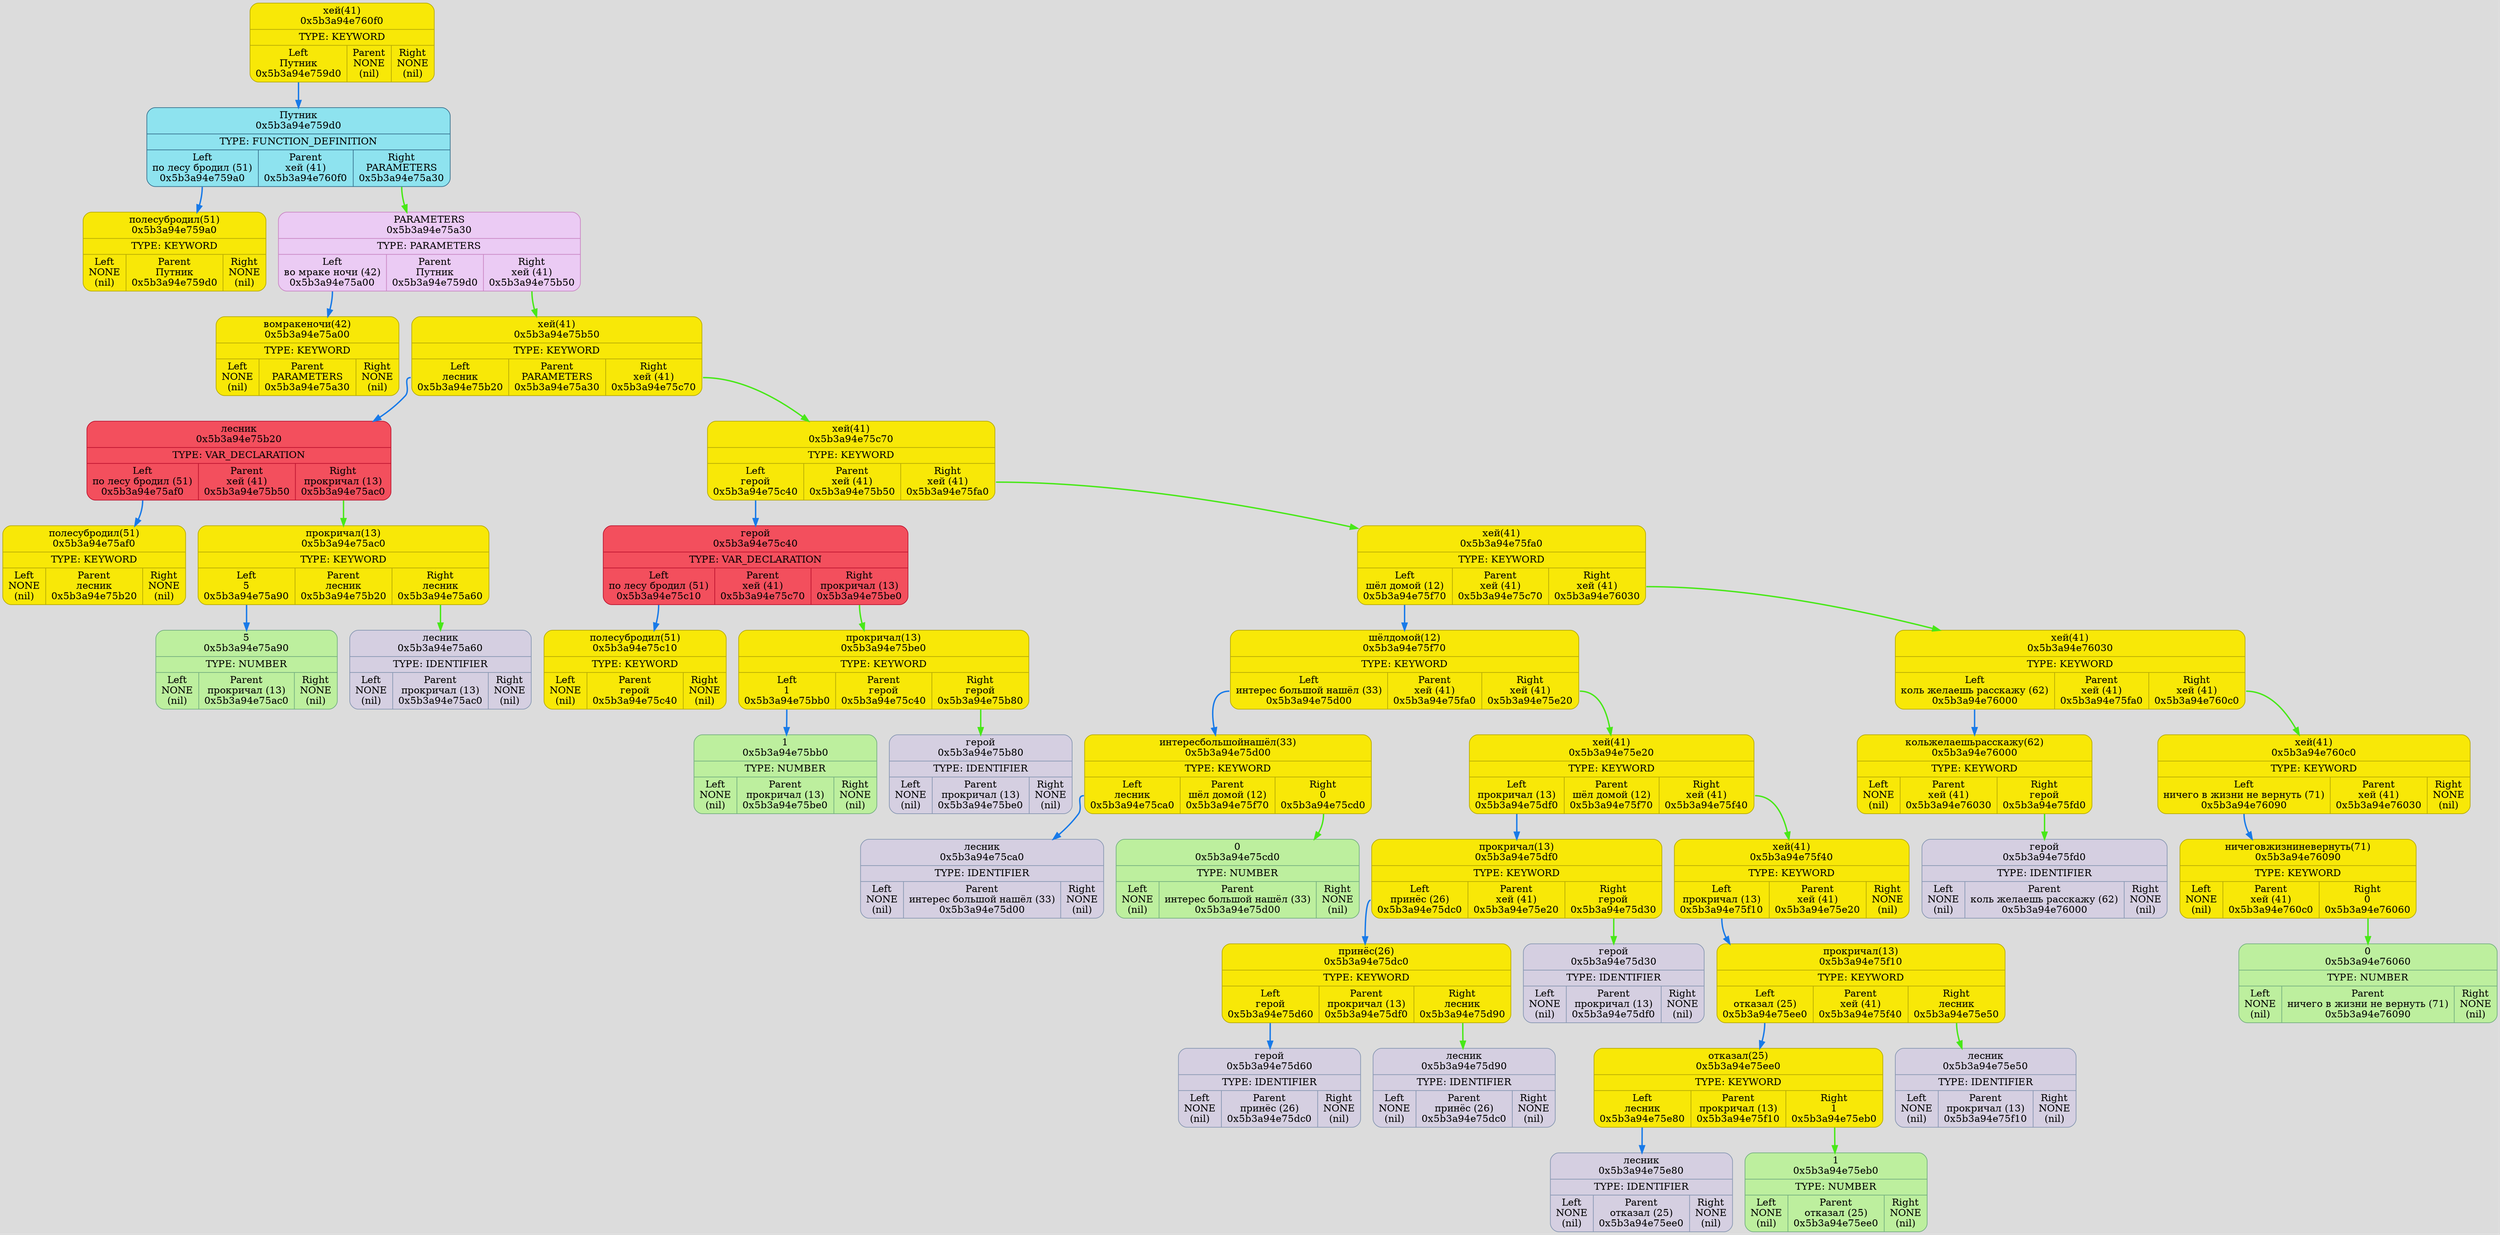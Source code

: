 digraph {
	fontname = "UbuntuMono";
	bgcolor = "#DCDCDC";

	node0x5b3a94e760f0 [ shape = Mrecord; style = filled; fillcolor = "#F8E807"; color = "#B6AA05"; fontcolor = "#000000"; label = " { хей (41)\n0x5b3a94e760f0 | TYPE: KEYWORD| { <left> Left\nПутник\n0x5b3a94e759d0 | Parent\nNONE\n(nil) | <right> Right\nNONE\n(nil) } } "; ];
	node0x5b3a94e760f0:<left> -> node0x5b3a94e759d0 [ style = "bold"; color = "#187AE8"; label = ""; ];
	node0x5b3a94e759d0 [ shape = Mrecord; style = filled; fillcolor = "#8EE3EF"; color = "#37718E"; fontcolor = "#000000"; label = " { Путник\n0x5b3a94e759d0 | TYPE: FUNCTION_DEFINITION| { <left> Left\nпо лесу бродил (51)\n0x5b3a94e759a0 | Parent\nхей (41)\n0x5b3a94e760f0 | <right> Right\nPARAMETERS\n0x5b3a94e75a30 } } "; ];
	node0x5b3a94e759d0:<left> -> node0x5b3a94e759a0 [ style = "bold"; color = "#187AE8"; label = ""; ];
	node0x5b3a94e759a0 [ shape = Mrecord; style = filled; fillcolor = "#F8E807"; color = "#B6AA05"; fontcolor = "#000000"; label = " { по лесу бродил (51)\n0x5b3a94e759a0 | TYPE: KEYWORD| { <left> Left\nNONE\n(nil) | Parent\nПутник\n0x5b3a94e759d0 | <right> Right\nNONE\n(nil) } } "; ];
	node0x5b3a94e75a30 [ shape = Mrecord; style = filled; fillcolor = "#EBCBF4"; color = "#C986C3"; fontcolor = "#000000"; label = " { PARAMETERS\n0x5b3a94e75a30 | TYPE: PARAMETERS| { <left> Left\nво мраке ночи (42)\n0x5b3a94e75a00 | Parent\nПутник\n0x5b3a94e759d0 | <right> Right\nхей (41)\n0x5b3a94e75b50 } } "; ];
	node0x5b3a94e75a30:<left> -> node0x5b3a94e75a00 [ style = "bold"; color = "#187AE8"; label = ""; ];
	node0x5b3a94e75a00 [ shape = Mrecord; style = filled; fillcolor = "#F8E807"; color = "#B6AA05"; fontcolor = "#000000"; label = " { во мраке ночи (42)\n0x5b3a94e75a00 | TYPE: KEYWORD| { <left> Left\nNONE\n(nil) | Parent\nPARAMETERS\n0x5b3a94e75a30 | <right> Right\nNONE\n(nil) } } "; ];
	node0x5b3a94e75b50 [ shape = Mrecord; style = filled; fillcolor = "#F8E807"; color = "#B6AA05"; fontcolor = "#000000"; label = " { хей (41)\n0x5b3a94e75b50 | TYPE: KEYWORD| { <left> Left\nлесник\n0x5b3a94e75b20 | Parent\nPARAMETERS\n0x5b3a94e75a30 | <right> Right\nхей (41)\n0x5b3a94e75c70 } } "; ];
	node0x5b3a94e75b50:<left> -> node0x5b3a94e75b20 [ style = "bold"; color = "#187AE8"; label = ""; ];
	node0x5b3a94e75b20 [ shape = Mrecord; style = filled; fillcolor = "#F34F5D"; color = "#BD132F"; fontcolor = "#000000"; label = " { лесник\n0x5b3a94e75b20 | TYPE: VAR_DECLARATION| { <left> Left\nпо лесу бродил (51)\n0x5b3a94e75af0 | Parent\nхей (41)\n0x5b3a94e75b50 | <right> Right\nпрокричал (13)\n0x5b3a94e75ac0 } } "; ];
	node0x5b3a94e75b20:<left> -> node0x5b3a94e75af0 [ style = "bold"; color = "#187AE8"; label = ""; ];
	node0x5b3a94e75af0 [ shape = Mrecord; style = filled; fillcolor = "#F8E807"; color = "#B6AA05"; fontcolor = "#000000"; label = " { по лесу бродил (51)\n0x5b3a94e75af0 | TYPE: KEYWORD| { <left> Left\nNONE\n(nil) | Parent\nлесник\n0x5b3a94e75b20 | <right> Right\nNONE\n(nil) } } "; ];
	node0x5b3a94e75ac0 [ shape = Mrecord; style = filled; fillcolor = "#F8E807"; color = "#B6AA05"; fontcolor = "#000000"; label = " { прокричал (13)\n0x5b3a94e75ac0 | TYPE: KEYWORD| { <left> Left\n5\n0x5b3a94e75a90 | Parent\nлесник\n0x5b3a94e75b20 | <right> Right\nлесник\n0x5b3a94e75a60 } } "; ];
	node0x5b3a94e75ac0:<left> -> node0x5b3a94e75a90 [ style = "bold"; color = "#187AE8"; label = ""; ];
	node0x5b3a94e75a90 [ shape = Mrecord; style = filled; fillcolor = "#BDEF9E"; color = "#74AF80"; fontcolor = "#000000"; label = " { 5\n0x5b3a94e75a90 | TYPE: NUMBER| { <left> Left\nNONE\n(nil) | Parent\nпрокричал (13)\n0x5b3a94e75ac0 | <right> Right\nNONE\n(nil) } } "; ];
	node0x5b3a94e75a60 [ shape = Mrecord; style = filled; fillcolor = "#D5CFE1"; color = "#8797b2"; fontcolor = "#000000"; label = " { лесник\n0x5b3a94e75a60 | TYPE: IDENTIFIER| { <left> Left\nNONE\n(nil) | Parent\nпрокричал (13)\n0x5b3a94e75ac0 | <right> Right\nNONE\n(nil) } } "; ];
	node0x5b3a94e75ac0:<right> -> node0x5b3a94e75a60 [ style = "bold"; color = "#48E818"; label = ""; ];
	node0x5b3a94e75b20:<right> -> node0x5b3a94e75ac0 [ style = "bold"; color = "#48E818"; label = ""; ];
	node0x5b3a94e75c70 [ shape = Mrecord; style = filled; fillcolor = "#F8E807"; color = "#B6AA05"; fontcolor = "#000000"; label = " { хей (41)\n0x5b3a94e75c70 | TYPE: KEYWORD| { <left> Left\nгерой\n0x5b3a94e75c40 | Parent\nхей (41)\n0x5b3a94e75b50 | <right> Right\nхей (41)\n0x5b3a94e75fa0 } } "; ];
	node0x5b3a94e75c70:<left> -> node0x5b3a94e75c40 [ style = "bold"; color = "#187AE8"; label = ""; ];
	node0x5b3a94e75c40 [ shape = Mrecord; style = filled; fillcolor = "#F34F5D"; color = "#BD132F"; fontcolor = "#000000"; label = " { герой\n0x5b3a94e75c40 | TYPE: VAR_DECLARATION| { <left> Left\nпо лесу бродил (51)\n0x5b3a94e75c10 | Parent\nхей (41)\n0x5b3a94e75c70 | <right> Right\nпрокричал (13)\n0x5b3a94e75be0 } } "; ];
	node0x5b3a94e75c40:<left> -> node0x5b3a94e75c10 [ style = "bold"; color = "#187AE8"; label = ""; ];
	node0x5b3a94e75c10 [ shape = Mrecord; style = filled; fillcolor = "#F8E807"; color = "#B6AA05"; fontcolor = "#000000"; label = " { по лесу бродил (51)\n0x5b3a94e75c10 | TYPE: KEYWORD| { <left> Left\nNONE\n(nil) | Parent\nгерой\n0x5b3a94e75c40 | <right> Right\nNONE\n(nil) } } "; ];
	node0x5b3a94e75be0 [ shape = Mrecord; style = filled; fillcolor = "#F8E807"; color = "#B6AA05"; fontcolor = "#000000"; label = " { прокричал (13)\n0x5b3a94e75be0 | TYPE: KEYWORD| { <left> Left\n1\n0x5b3a94e75bb0 | Parent\nгерой\n0x5b3a94e75c40 | <right> Right\nгерой\n0x5b3a94e75b80 } } "; ];
	node0x5b3a94e75be0:<left> -> node0x5b3a94e75bb0 [ style = "bold"; color = "#187AE8"; label = ""; ];
	node0x5b3a94e75bb0 [ shape = Mrecord; style = filled; fillcolor = "#BDEF9E"; color = "#74AF80"; fontcolor = "#000000"; label = " { 1\n0x5b3a94e75bb0 | TYPE: NUMBER| { <left> Left\nNONE\n(nil) | Parent\nпрокричал (13)\n0x5b3a94e75be0 | <right> Right\nNONE\n(nil) } } "; ];
	node0x5b3a94e75b80 [ shape = Mrecord; style = filled; fillcolor = "#D5CFE1"; color = "#8797b2"; fontcolor = "#000000"; label = " { герой\n0x5b3a94e75b80 | TYPE: IDENTIFIER| { <left> Left\nNONE\n(nil) | Parent\nпрокричал (13)\n0x5b3a94e75be0 | <right> Right\nNONE\n(nil) } } "; ];
	node0x5b3a94e75be0:<right> -> node0x5b3a94e75b80 [ style = "bold"; color = "#48E818"; label = ""; ];
	node0x5b3a94e75c40:<right> -> node0x5b3a94e75be0 [ style = "bold"; color = "#48E818"; label = ""; ];
	node0x5b3a94e75fa0 [ shape = Mrecord; style = filled; fillcolor = "#F8E807"; color = "#B6AA05"; fontcolor = "#000000"; label = " { хей (41)\n0x5b3a94e75fa0 | TYPE: KEYWORD| { <left> Left\nшёл домой (12)\n0x5b3a94e75f70 | Parent\nхей (41)\n0x5b3a94e75c70 | <right> Right\nхей (41)\n0x5b3a94e76030 } } "; ];
	node0x5b3a94e75fa0:<left> -> node0x5b3a94e75f70 [ style = "bold"; color = "#187AE8"; label = ""; ];
	node0x5b3a94e75f70 [ shape = Mrecord; style = filled; fillcolor = "#F8E807"; color = "#B6AA05"; fontcolor = "#000000"; label = " { шёл домой (12)\n0x5b3a94e75f70 | TYPE: KEYWORD| { <left> Left\nинтерес большой нашёл (33)\n0x5b3a94e75d00 | Parent\nхей (41)\n0x5b3a94e75fa0 | <right> Right\nхей (41)\n0x5b3a94e75e20 } } "; ];
	node0x5b3a94e75f70:<left> -> node0x5b3a94e75d00 [ style = "bold"; color = "#187AE8"; label = ""; ];
	node0x5b3a94e75d00 [ shape = Mrecord; style = filled; fillcolor = "#F8E807"; color = "#B6AA05"; fontcolor = "#000000"; label = " { интерес большой нашёл (33)\n0x5b3a94e75d00 | TYPE: KEYWORD| { <left> Left\nлесник\n0x5b3a94e75ca0 | Parent\nшёл домой (12)\n0x5b3a94e75f70 | <right> Right\n0\n0x5b3a94e75cd0 } } "; ];
	node0x5b3a94e75d00:<left> -> node0x5b3a94e75ca0 [ style = "bold"; color = "#187AE8"; label = ""; ];
	node0x5b3a94e75ca0 [ shape = Mrecord; style = filled; fillcolor = "#D5CFE1"; color = "#8797b2"; fontcolor = "#000000"; label = " { лесник\n0x5b3a94e75ca0 | TYPE: IDENTIFIER| { <left> Left\nNONE\n(nil) | Parent\nинтерес большой нашёл (33)\n0x5b3a94e75d00 | <right> Right\nNONE\n(nil) } } "; ];
	node0x5b3a94e75cd0 [ shape = Mrecord; style = filled; fillcolor = "#BDEF9E"; color = "#74AF80"; fontcolor = "#000000"; label = " { 0\n0x5b3a94e75cd0 | TYPE: NUMBER| { <left> Left\nNONE\n(nil) | Parent\nинтерес большой нашёл (33)\n0x5b3a94e75d00 | <right> Right\nNONE\n(nil) } } "; ];
	node0x5b3a94e75d00:<right> -> node0x5b3a94e75cd0 [ style = "bold"; color = "#48E818"; label = ""; ];
	node0x5b3a94e75e20 [ shape = Mrecord; style = filled; fillcolor = "#F8E807"; color = "#B6AA05"; fontcolor = "#000000"; label = " { хей (41)\n0x5b3a94e75e20 | TYPE: KEYWORD| { <left> Left\nпрокричал (13)\n0x5b3a94e75df0 | Parent\nшёл домой (12)\n0x5b3a94e75f70 | <right> Right\nхей (41)\n0x5b3a94e75f40 } } "; ];
	node0x5b3a94e75e20:<left> -> node0x5b3a94e75df0 [ style = "bold"; color = "#187AE8"; label = ""; ];
	node0x5b3a94e75df0 [ shape = Mrecord; style = filled; fillcolor = "#F8E807"; color = "#B6AA05"; fontcolor = "#000000"; label = " { прокричал (13)\n0x5b3a94e75df0 | TYPE: KEYWORD| { <left> Left\nпринёс (26)\n0x5b3a94e75dc0 | Parent\nхей (41)\n0x5b3a94e75e20 | <right> Right\nгерой\n0x5b3a94e75d30 } } "; ];
	node0x5b3a94e75df0:<left> -> node0x5b3a94e75dc0 [ style = "bold"; color = "#187AE8"; label = ""; ];
	node0x5b3a94e75dc0 [ shape = Mrecord; style = filled; fillcolor = "#F8E807"; color = "#B6AA05"; fontcolor = "#000000"; label = " { принёс (26)\n0x5b3a94e75dc0 | TYPE: KEYWORD| { <left> Left\nгерой\n0x5b3a94e75d60 | Parent\nпрокричал (13)\n0x5b3a94e75df0 | <right> Right\nлесник\n0x5b3a94e75d90 } } "; ];
	node0x5b3a94e75dc0:<left> -> node0x5b3a94e75d60 [ style = "bold"; color = "#187AE8"; label = ""; ];
	node0x5b3a94e75d60 [ shape = Mrecord; style = filled; fillcolor = "#D5CFE1"; color = "#8797b2"; fontcolor = "#000000"; label = " { герой\n0x5b3a94e75d60 | TYPE: IDENTIFIER| { <left> Left\nNONE\n(nil) | Parent\nпринёс (26)\n0x5b3a94e75dc0 | <right> Right\nNONE\n(nil) } } "; ];
	node0x5b3a94e75d90 [ shape = Mrecord; style = filled; fillcolor = "#D5CFE1"; color = "#8797b2"; fontcolor = "#000000"; label = " { лесник\n0x5b3a94e75d90 | TYPE: IDENTIFIER| { <left> Left\nNONE\n(nil) | Parent\nпринёс (26)\n0x5b3a94e75dc0 | <right> Right\nNONE\n(nil) } } "; ];
	node0x5b3a94e75dc0:<right> -> node0x5b3a94e75d90 [ style = "bold"; color = "#48E818"; label = ""; ];
	node0x5b3a94e75d30 [ shape = Mrecord; style = filled; fillcolor = "#D5CFE1"; color = "#8797b2"; fontcolor = "#000000"; label = " { герой\n0x5b3a94e75d30 | TYPE: IDENTIFIER| { <left> Left\nNONE\n(nil) | Parent\nпрокричал (13)\n0x5b3a94e75df0 | <right> Right\nNONE\n(nil) } } "; ];
	node0x5b3a94e75df0:<right> -> node0x5b3a94e75d30 [ style = "bold"; color = "#48E818"; label = ""; ];
	node0x5b3a94e75f40 [ shape = Mrecord; style = filled; fillcolor = "#F8E807"; color = "#B6AA05"; fontcolor = "#000000"; label = " { хей (41)\n0x5b3a94e75f40 | TYPE: KEYWORD| { <left> Left\nпрокричал (13)\n0x5b3a94e75f10 | Parent\nхей (41)\n0x5b3a94e75e20 | <right> Right\nNONE\n(nil) } } "; ];
	node0x5b3a94e75f40:<left> -> node0x5b3a94e75f10 [ style = "bold"; color = "#187AE8"; label = ""; ];
	node0x5b3a94e75f10 [ shape = Mrecord; style = filled; fillcolor = "#F8E807"; color = "#B6AA05"; fontcolor = "#000000"; label = " { прокричал (13)\n0x5b3a94e75f10 | TYPE: KEYWORD| { <left> Left\nотказал (25)\n0x5b3a94e75ee0 | Parent\nхей (41)\n0x5b3a94e75f40 | <right> Right\nлесник\n0x5b3a94e75e50 } } "; ];
	node0x5b3a94e75f10:<left> -> node0x5b3a94e75ee0 [ style = "bold"; color = "#187AE8"; label = ""; ];
	node0x5b3a94e75ee0 [ shape = Mrecord; style = filled; fillcolor = "#F8E807"; color = "#B6AA05"; fontcolor = "#000000"; label = " { отказал (25)\n0x5b3a94e75ee0 | TYPE: KEYWORD| { <left> Left\nлесник\n0x5b3a94e75e80 | Parent\nпрокричал (13)\n0x5b3a94e75f10 | <right> Right\n1\n0x5b3a94e75eb0 } } "; ];
	node0x5b3a94e75ee0:<left> -> node0x5b3a94e75e80 [ style = "bold"; color = "#187AE8"; label = ""; ];
	node0x5b3a94e75e80 [ shape = Mrecord; style = filled; fillcolor = "#D5CFE1"; color = "#8797b2"; fontcolor = "#000000"; label = " { лесник\n0x5b3a94e75e80 | TYPE: IDENTIFIER| { <left> Left\nNONE\n(nil) | Parent\nотказал (25)\n0x5b3a94e75ee0 | <right> Right\nNONE\n(nil) } } "; ];
	node0x5b3a94e75eb0 [ shape = Mrecord; style = filled; fillcolor = "#BDEF9E"; color = "#74AF80"; fontcolor = "#000000"; label = " { 1\n0x5b3a94e75eb0 | TYPE: NUMBER| { <left> Left\nNONE\n(nil) | Parent\nотказал (25)\n0x5b3a94e75ee0 | <right> Right\nNONE\n(nil) } } "; ];
	node0x5b3a94e75ee0:<right> -> node0x5b3a94e75eb0 [ style = "bold"; color = "#48E818"; label = ""; ];
	node0x5b3a94e75e50 [ shape = Mrecord; style = filled; fillcolor = "#D5CFE1"; color = "#8797b2"; fontcolor = "#000000"; label = " { лесник\n0x5b3a94e75e50 | TYPE: IDENTIFIER| { <left> Left\nNONE\n(nil) | Parent\nпрокричал (13)\n0x5b3a94e75f10 | <right> Right\nNONE\n(nil) } } "; ];
	node0x5b3a94e75f10:<right> -> node0x5b3a94e75e50 [ style = "bold"; color = "#48E818"; label = ""; ];
	node0x5b3a94e75e20:<right> -> node0x5b3a94e75f40 [ style = "bold"; color = "#48E818"; label = ""; ];
	node0x5b3a94e75f70:<right> -> node0x5b3a94e75e20 [ style = "bold"; color = "#48E818"; label = ""; ];
	node0x5b3a94e76030 [ shape = Mrecord; style = filled; fillcolor = "#F8E807"; color = "#B6AA05"; fontcolor = "#000000"; label = " { хей (41)\n0x5b3a94e76030 | TYPE: KEYWORD| { <left> Left\nколь желаешь расскажу (62)\n0x5b3a94e76000 | Parent\nхей (41)\n0x5b3a94e75fa0 | <right> Right\nхей (41)\n0x5b3a94e760c0 } } "; ];
	node0x5b3a94e76030:<left> -> node0x5b3a94e76000 [ style = "bold"; color = "#187AE8"; label = ""; ];
	node0x5b3a94e76000 [ shape = Mrecord; style = filled; fillcolor = "#F8E807"; color = "#B6AA05"; fontcolor = "#000000"; label = " { коль желаешь расскажу (62)\n0x5b3a94e76000 | TYPE: KEYWORD| { <left> Left\nNONE\n(nil) | Parent\nхей (41)\n0x5b3a94e76030 | <right> Right\nгерой\n0x5b3a94e75fd0 } } "; ];
	node0x5b3a94e75fd0 [ shape = Mrecord; style = filled; fillcolor = "#D5CFE1"; color = "#8797b2"; fontcolor = "#000000"; label = " { герой\n0x5b3a94e75fd0 | TYPE: IDENTIFIER| { <left> Left\nNONE\n(nil) | Parent\nколь желаешь расскажу (62)\n0x5b3a94e76000 | <right> Right\nNONE\n(nil) } } "; ];
	node0x5b3a94e76000:<right> -> node0x5b3a94e75fd0 [ style = "bold"; color = "#48E818"; label = ""; ];
	node0x5b3a94e760c0 [ shape = Mrecord; style = filled; fillcolor = "#F8E807"; color = "#B6AA05"; fontcolor = "#000000"; label = " { хей (41)\n0x5b3a94e760c0 | TYPE: KEYWORD| { <left> Left\nничего в жизни не вернуть (71)\n0x5b3a94e76090 | Parent\nхей (41)\n0x5b3a94e76030 | <right> Right\nNONE\n(nil) } } "; ];
	node0x5b3a94e760c0:<left> -> node0x5b3a94e76090 [ style = "bold"; color = "#187AE8"; label = ""; ];
	node0x5b3a94e76090 [ shape = Mrecord; style = filled; fillcolor = "#F8E807"; color = "#B6AA05"; fontcolor = "#000000"; label = " { ничего в жизни не вернуть (71)\n0x5b3a94e76090 | TYPE: KEYWORD| { <left> Left\nNONE\n(nil) | Parent\nхей (41)\n0x5b3a94e760c0 | <right> Right\n0\n0x5b3a94e76060 } } "; ];
	node0x5b3a94e76060 [ shape = Mrecord; style = filled; fillcolor = "#BDEF9E"; color = "#74AF80"; fontcolor = "#000000"; label = " { 0\n0x5b3a94e76060 | TYPE: NUMBER| { <left> Left\nNONE\n(nil) | Parent\nничего в жизни не вернуть (71)\n0x5b3a94e76090 | <right> Right\nNONE\n(nil) } } "; ];
	node0x5b3a94e76090:<right> -> node0x5b3a94e76060 [ style = "bold"; color = "#48E818"; label = ""; ];
	node0x5b3a94e76030:<right> -> node0x5b3a94e760c0 [ style = "bold"; color = "#48E818"; label = ""; ];
	node0x5b3a94e75fa0:<right> -> node0x5b3a94e76030 [ style = "bold"; color = "#48E818"; label = ""; ];
	node0x5b3a94e75c70:<right> -> node0x5b3a94e75fa0 [ style = "bold"; color = "#48E818"; label = ""; ];
	node0x5b3a94e75b50:<right> -> node0x5b3a94e75c70 [ style = "bold"; color = "#48E818"; label = ""; ];
	node0x5b3a94e75a30:<right> -> node0x5b3a94e75b50 [ style = "bold"; color = "#48E818"; label = ""; ];
	node0x5b3a94e759d0:<right> -> node0x5b3a94e75a30 [ style = "bold"; color = "#48E818"; label = ""; ];
}
